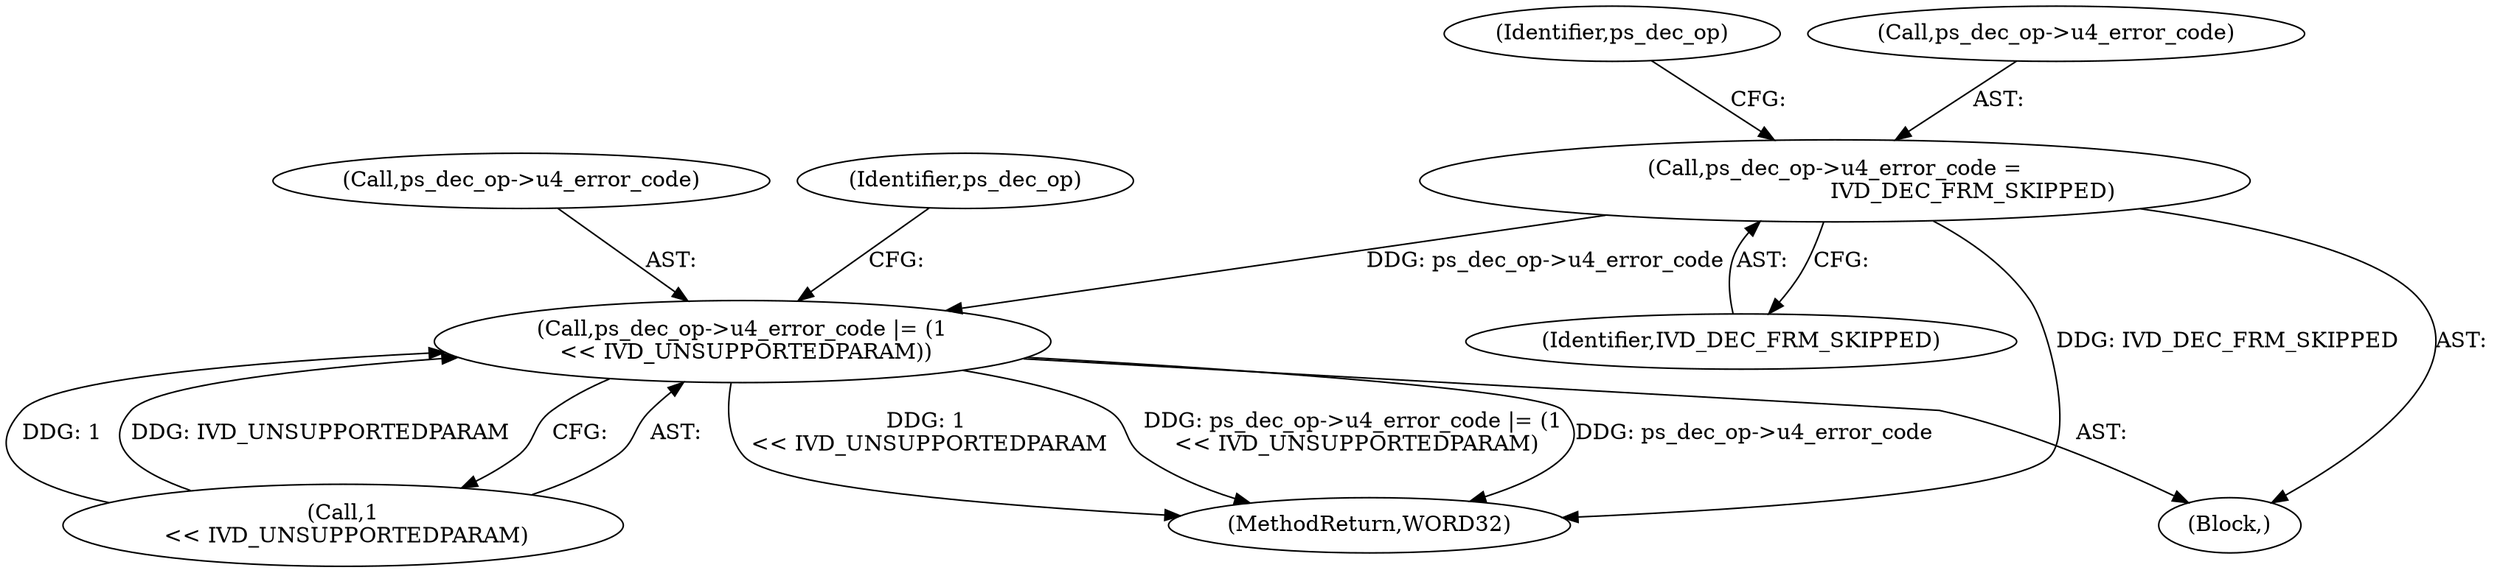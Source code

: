 digraph "0_Android_7554755536019e439433c515eeb44e701fb3bfb2@pointer" {
"1001161" [label="(Call,ps_dec_op->u4_error_code =\n                                        IVD_DEC_FRM_SKIPPED)"];
"1001166" [label="(Call,ps_dec_op->u4_error_code |= (1\n << IVD_UNSUPPORTEDPARAM))"];
"1001168" [label="(Identifier,ps_dec_op)"];
"1001175" [label="(Identifier,ps_dec_op)"];
"1001150" [label="(Block,)"];
"1001166" [label="(Call,ps_dec_op->u4_error_code |= (1\n << IVD_UNSUPPORTEDPARAM))"];
"1001167" [label="(Call,ps_dec_op->u4_error_code)"];
"1001161" [label="(Call,ps_dec_op->u4_error_code =\n                                        IVD_DEC_FRM_SKIPPED)"];
"1001165" [label="(Identifier,IVD_DEC_FRM_SKIPPED)"];
"1001162" [label="(Call,ps_dec_op->u4_error_code)"];
"1002129" [label="(MethodReturn,WORD32)"];
"1001170" [label="(Call,1\n << IVD_UNSUPPORTEDPARAM)"];
"1001161" -> "1001150"  [label="AST: "];
"1001161" -> "1001165"  [label="CFG: "];
"1001162" -> "1001161"  [label="AST: "];
"1001165" -> "1001161"  [label="AST: "];
"1001168" -> "1001161"  [label="CFG: "];
"1001161" -> "1002129"  [label="DDG: IVD_DEC_FRM_SKIPPED"];
"1001161" -> "1001166"  [label="DDG: ps_dec_op->u4_error_code"];
"1001166" -> "1001150"  [label="AST: "];
"1001166" -> "1001170"  [label="CFG: "];
"1001167" -> "1001166"  [label="AST: "];
"1001170" -> "1001166"  [label="AST: "];
"1001175" -> "1001166"  [label="CFG: "];
"1001166" -> "1002129"  [label="DDG: 1\n << IVD_UNSUPPORTEDPARAM"];
"1001166" -> "1002129"  [label="DDG: ps_dec_op->u4_error_code |= (1\n << IVD_UNSUPPORTEDPARAM)"];
"1001166" -> "1002129"  [label="DDG: ps_dec_op->u4_error_code"];
"1001170" -> "1001166"  [label="DDG: 1"];
"1001170" -> "1001166"  [label="DDG: IVD_UNSUPPORTEDPARAM"];
}

